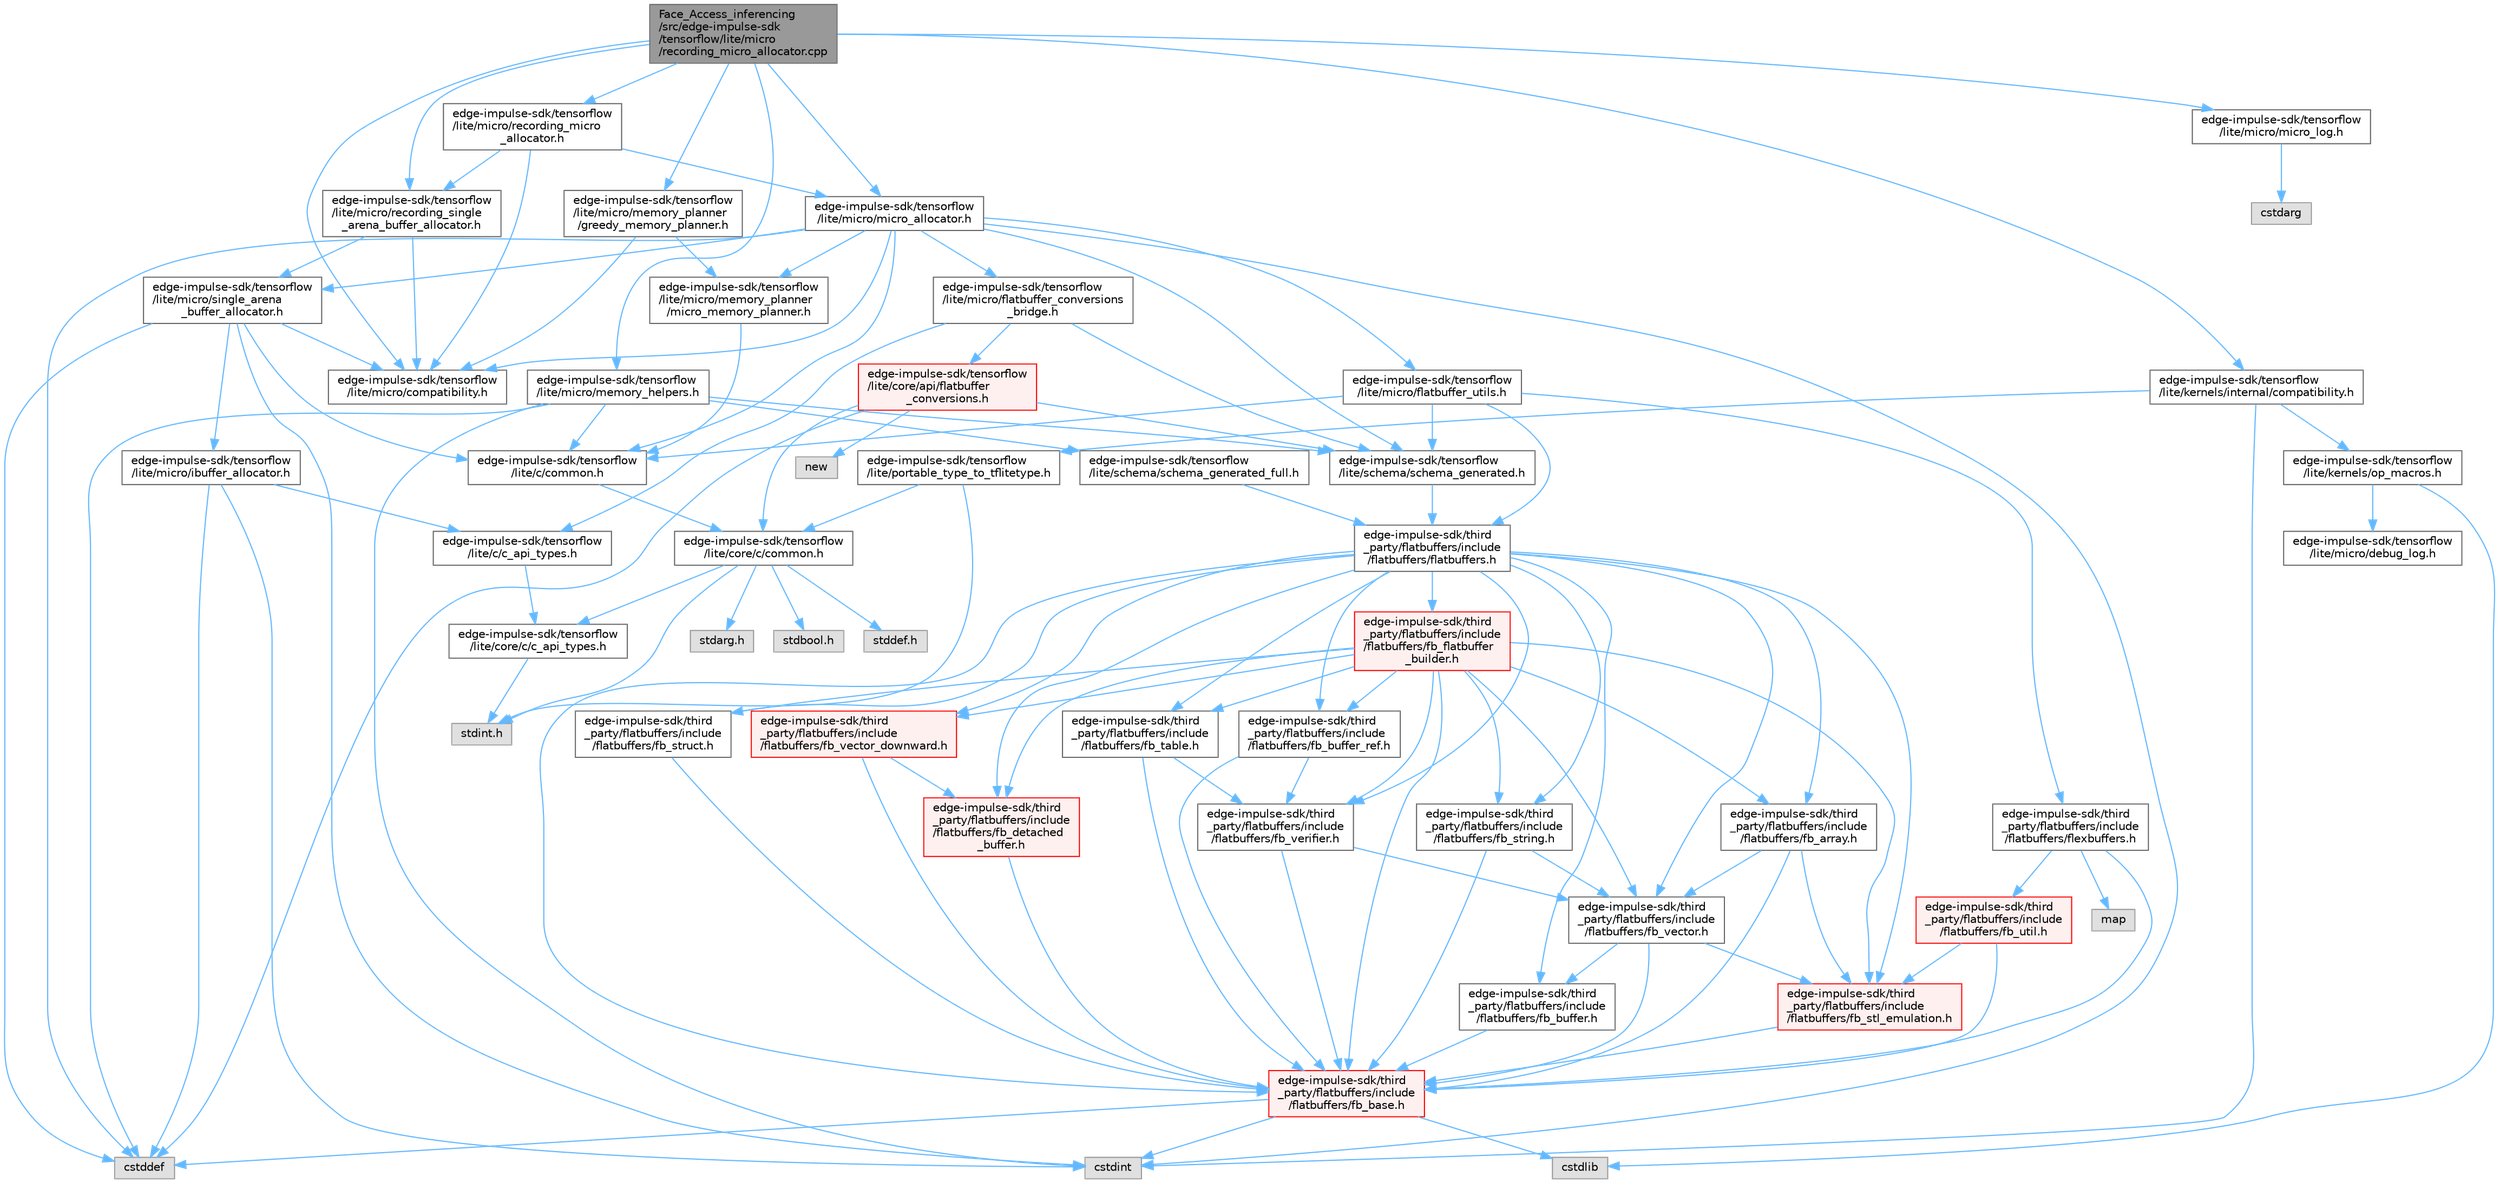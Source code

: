 digraph "Face_Access_inferencing/src/edge-impulse-sdk/tensorflow/lite/micro/recording_micro_allocator.cpp"
{
 // LATEX_PDF_SIZE
  bgcolor="transparent";
  edge [fontname=Helvetica,fontsize=10,labelfontname=Helvetica,labelfontsize=10];
  node [fontname=Helvetica,fontsize=10,shape=box,height=0.2,width=0.4];
  Node1 [id="Node000001",label="Face_Access_inferencing\l/src/edge-impulse-sdk\l/tensorflow/lite/micro\l/recording_micro_allocator.cpp",height=0.2,width=0.4,color="gray40", fillcolor="grey60", style="filled", fontcolor="black",tooltip=" "];
  Node1 -> Node2 [id="edge120_Node000001_Node000002",color="steelblue1",style="solid",tooltip=" "];
  Node2 [id="Node000002",label="edge-impulse-sdk/tensorflow\l/lite/micro/recording_micro\l_allocator.h",height=0.2,width=0.4,color="grey40", fillcolor="white", style="filled",URL="$_face___access__inferencing_2src_2edge-impulse-sdk_2tensorflow_2lite_2micro_2recording__micro__allocator_8h.html",tooltip=" "];
  Node2 -> Node3 [id="edge121_Node000002_Node000003",color="steelblue1",style="solid",tooltip=" "];
  Node3 [id="Node000003",label="edge-impulse-sdk/tensorflow\l/lite/micro/recording_single\l_arena_buffer_allocator.h",height=0.2,width=0.4,color="grey40", fillcolor="white", style="filled",URL="$_face___access__inferencing_2src_2edge-impulse-sdk_2tensorflow_2lite_2micro_2recording__single__arena__buffer__allocator_8h.html",tooltip=" "];
  Node3 -> Node4 [id="edge122_Node000003_Node000004",color="steelblue1",style="solid",tooltip=" "];
  Node4 [id="Node000004",label="edge-impulse-sdk/tensorflow\l/lite/micro/single_arena\l_buffer_allocator.h",height=0.2,width=0.4,color="grey40", fillcolor="white", style="filled",URL="$_face___access__inferencing_2src_2edge-impulse-sdk_2tensorflow_2lite_2micro_2single__arena__buffer__allocator_8h.html",tooltip=" "];
  Node4 -> Node5 [id="edge123_Node000004_Node000005",color="steelblue1",style="solid",tooltip=" "];
  Node5 [id="Node000005",label="cstddef",height=0.2,width=0.4,color="grey60", fillcolor="#E0E0E0", style="filled",tooltip=" "];
  Node4 -> Node6 [id="edge124_Node000004_Node000006",color="steelblue1",style="solid",tooltip=" "];
  Node6 [id="Node000006",label="cstdint",height=0.2,width=0.4,color="grey60", fillcolor="#E0E0E0", style="filled",tooltip=" "];
  Node4 -> Node7 [id="edge125_Node000004_Node000007",color="steelblue1",style="solid",tooltip=" "];
  Node7 [id="Node000007",label="edge-impulse-sdk/tensorflow\l/lite/c/common.h",height=0.2,width=0.4,color="grey40", fillcolor="white", style="filled",URL="$_face___access__inferencing_2src_2edge-impulse-sdk_2tensorflow_2lite_2c_2common_8h.html",tooltip=" "];
  Node7 -> Node8 [id="edge126_Node000007_Node000008",color="steelblue1",style="solid",tooltip=" "];
  Node8 [id="Node000008",label="edge-impulse-sdk/tensorflow\l/lite/core/c/common.h",height=0.2,width=0.4,color="grey40", fillcolor="white", style="filled",URL="$_face___access__inferencing_2src_2edge-impulse-sdk_2tensorflow_2lite_2core_2c_2common_8h.html",tooltip=" "];
  Node8 -> Node9 [id="edge127_Node000008_Node000009",color="steelblue1",style="solid",tooltip=" "];
  Node9 [id="Node000009",label="stdarg.h",height=0.2,width=0.4,color="grey60", fillcolor="#E0E0E0", style="filled",tooltip=" "];
  Node8 -> Node10 [id="edge128_Node000008_Node000010",color="steelblue1",style="solid",tooltip=" "];
  Node10 [id="Node000010",label="stdbool.h",height=0.2,width=0.4,color="grey60", fillcolor="#E0E0E0", style="filled",tooltip=" "];
  Node8 -> Node11 [id="edge129_Node000008_Node000011",color="steelblue1",style="solid",tooltip=" "];
  Node11 [id="Node000011",label="stddef.h",height=0.2,width=0.4,color="grey60", fillcolor="#E0E0E0", style="filled",tooltip=" "];
  Node8 -> Node12 [id="edge130_Node000008_Node000012",color="steelblue1",style="solid",tooltip=" "];
  Node12 [id="Node000012",label="stdint.h",height=0.2,width=0.4,color="grey60", fillcolor="#E0E0E0", style="filled",tooltip=" "];
  Node8 -> Node13 [id="edge131_Node000008_Node000013",color="steelblue1",style="solid",tooltip=" "];
  Node13 [id="Node000013",label="edge-impulse-sdk/tensorflow\l/lite/core/c/c_api_types.h",height=0.2,width=0.4,color="grey40", fillcolor="white", style="filled",URL="$_face___access__inferencing_2src_2edge-impulse-sdk_2tensorflow_2lite_2core_2c_2c__api__types_8h.html",tooltip=" "];
  Node13 -> Node12 [id="edge132_Node000013_Node000012",color="steelblue1",style="solid",tooltip=" "];
  Node4 -> Node14 [id="edge133_Node000004_Node000014",color="steelblue1",style="solid",tooltip=" "];
  Node14 [id="Node000014",label="edge-impulse-sdk/tensorflow\l/lite/micro/ibuffer_allocator.h",height=0.2,width=0.4,color="grey40", fillcolor="white", style="filled",URL="$_face___access__inferencing_2src_2edge-impulse-sdk_2tensorflow_2lite_2micro_2ibuffer__allocator_8h.html",tooltip=" "];
  Node14 -> Node5 [id="edge134_Node000014_Node000005",color="steelblue1",style="solid",tooltip=" "];
  Node14 -> Node6 [id="edge135_Node000014_Node000006",color="steelblue1",style="solid",tooltip=" "];
  Node14 -> Node15 [id="edge136_Node000014_Node000015",color="steelblue1",style="solid",tooltip=" "];
  Node15 [id="Node000015",label="edge-impulse-sdk/tensorflow\l/lite/c/c_api_types.h",height=0.2,width=0.4,color="grey40", fillcolor="white", style="filled",URL="$_face___access__inferencing_2src_2edge-impulse-sdk_2tensorflow_2lite_2c_2c__api__types_8h.html",tooltip=" "];
  Node15 -> Node13 [id="edge137_Node000015_Node000013",color="steelblue1",style="solid",tooltip=" "];
  Node4 -> Node16 [id="edge138_Node000004_Node000016",color="steelblue1",style="solid",tooltip=" "];
  Node16 [id="Node000016",label="edge-impulse-sdk/tensorflow\l/lite/micro/compatibility.h",height=0.2,width=0.4,color="grey40", fillcolor="white", style="filled",URL="$_face___access__inferencing_2src_2edge-impulse-sdk_2tensorflow_2lite_2micro_2compatibility_8h.html",tooltip=" "];
  Node3 -> Node16 [id="edge139_Node000003_Node000016",color="steelblue1",style="solid",tooltip=" "];
  Node2 -> Node16 [id="edge140_Node000002_Node000016",color="steelblue1",style="solid",tooltip=" "];
  Node2 -> Node17 [id="edge141_Node000002_Node000017",color="steelblue1",style="solid",tooltip=" "];
  Node17 [id="Node000017",label="edge-impulse-sdk/tensorflow\l/lite/micro/micro_allocator.h",height=0.2,width=0.4,color="grey40", fillcolor="white", style="filled",URL="$_face___access__inferencing_2src_2edge-impulse-sdk_2tensorflow_2lite_2micro_2micro__allocator_8h.html",tooltip=" "];
  Node17 -> Node5 [id="edge142_Node000017_Node000005",color="steelblue1",style="solid",tooltip=" "];
  Node17 -> Node6 [id="edge143_Node000017_Node000006",color="steelblue1",style="solid",tooltip=" "];
  Node17 -> Node7 [id="edge144_Node000017_Node000007",color="steelblue1",style="solid",tooltip=" "];
  Node17 -> Node4 [id="edge145_Node000017_Node000004",color="steelblue1",style="solid",tooltip=" "];
  Node17 -> Node16 [id="edge146_Node000017_Node000016",color="steelblue1",style="solid",tooltip=" "];
  Node17 -> Node18 [id="edge147_Node000017_Node000018",color="steelblue1",style="solid",tooltip=" "];
  Node18 [id="Node000018",label="edge-impulse-sdk/tensorflow\l/lite/micro/flatbuffer_utils.h",height=0.2,width=0.4,color="grey40", fillcolor="white", style="filled",URL="$_face___access__inferencing_2src_2edge-impulse-sdk_2tensorflow_2lite_2micro_2flatbuffer__utils_8h.html",tooltip=" "];
  Node18 -> Node19 [id="edge148_Node000018_Node000019",color="steelblue1",style="solid",tooltip=" "];
  Node19 [id="Node000019",label="edge-impulse-sdk/third\l_party/flatbuffers/include\l/flatbuffers/flatbuffers.h",height=0.2,width=0.4,color="grey40", fillcolor="white", style="filled",URL="$_face___access__inferencing_2src_2edge-impulse-sdk_2third__party_2flatbuffers_2include_2flatbuffers_2flatbuffers_8h.html",tooltip=" "];
  Node19 -> Node20 [id="edge149_Node000019_Node000020",color="steelblue1",style="solid",tooltip=" "];
  Node20 [id="Node000020",label="edge-impulse-sdk/third\l_party/flatbuffers/include\l/flatbuffers/fb_array.h",height=0.2,width=0.4,color="grey40", fillcolor="white", style="filled",URL="$fb__array_8h.html",tooltip=" "];
  Node20 -> Node21 [id="edge150_Node000020_Node000021",color="steelblue1",style="solid",tooltip=" "];
  Node21 [id="Node000021",label="edge-impulse-sdk/third\l_party/flatbuffers/include\l/flatbuffers/fb_base.h",height=0.2,width=0.4,color="red", fillcolor="#FFF0F0", style="filled",URL="$fb__base_8h.html",tooltip=" "];
  Node21 -> Node6 [id="edge151_Node000021_Node000006",color="steelblue1",style="solid",tooltip=" "];
  Node21 -> Node5 [id="edge152_Node000021_Node000005",color="steelblue1",style="solid",tooltip=" "];
  Node21 -> Node23 [id="edge153_Node000021_Node000023",color="steelblue1",style="solid",tooltip=" "];
  Node23 [id="Node000023",label="cstdlib",height=0.2,width=0.4,color="grey60", fillcolor="#E0E0E0", style="filled",tooltip=" "];
  Node20 -> Node33 [id="edge154_Node000020_Node000033",color="steelblue1",style="solid",tooltip=" "];
  Node33 [id="Node000033",label="edge-impulse-sdk/third\l_party/flatbuffers/include\l/flatbuffers/fb_stl_emulation.h",height=0.2,width=0.4,color="red", fillcolor="#FFF0F0", style="filled",URL="$fb__stl__emulation_8h.html",tooltip=" "];
  Node33 -> Node21 [id="edge155_Node000033_Node000021",color="steelblue1",style="solid",tooltip=" "];
  Node20 -> Node35 [id="edge156_Node000020_Node000035",color="steelblue1",style="solid",tooltip=" "];
  Node35 [id="Node000035",label="edge-impulse-sdk/third\l_party/flatbuffers/include\l/flatbuffers/fb_vector.h",height=0.2,width=0.4,color="grey40", fillcolor="white", style="filled",URL="$fb__vector_8h.html",tooltip=" "];
  Node35 -> Node21 [id="edge157_Node000035_Node000021",color="steelblue1",style="solid",tooltip=" "];
  Node35 -> Node36 [id="edge158_Node000035_Node000036",color="steelblue1",style="solid",tooltip=" "];
  Node36 [id="Node000036",label="edge-impulse-sdk/third\l_party/flatbuffers/include\l/flatbuffers/fb_buffer.h",height=0.2,width=0.4,color="grey40", fillcolor="white", style="filled",URL="$fb__buffer_8h.html",tooltip=" "];
  Node36 -> Node21 [id="edge159_Node000036_Node000021",color="steelblue1",style="solid",tooltip=" "];
  Node35 -> Node33 [id="edge160_Node000035_Node000033",color="steelblue1",style="solid",tooltip=" "];
  Node19 -> Node21 [id="edge161_Node000019_Node000021",color="steelblue1",style="solid",tooltip=" "];
  Node19 -> Node36 [id="edge162_Node000019_Node000036",color="steelblue1",style="solid",tooltip=" "];
  Node19 -> Node37 [id="edge163_Node000019_Node000037",color="steelblue1",style="solid",tooltip=" "];
  Node37 [id="Node000037",label="edge-impulse-sdk/third\l_party/flatbuffers/include\l/flatbuffers/fb_buffer_ref.h",height=0.2,width=0.4,color="grey40", fillcolor="white", style="filled",URL="$fb__buffer__ref_8h.html",tooltip=" "];
  Node37 -> Node21 [id="edge164_Node000037_Node000021",color="steelblue1",style="solid",tooltip=" "];
  Node37 -> Node38 [id="edge165_Node000037_Node000038",color="steelblue1",style="solid",tooltip=" "];
  Node38 [id="Node000038",label="edge-impulse-sdk/third\l_party/flatbuffers/include\l/flatbuffers/fb_verifier.h",height=0.2,width=0.4,color="grey40", fillcolor="white", style="filled",URL="$fb__verifier_8h.html",tooltip=" "];
  Node38 -> Node21 [id="edge166_Node000038_Node000021",color="steelblue1",style="solid",tooltip=" "];
  Node38 -> Node35 [id="edge167_Node000038_Node000035",color="steelblue1",style="solid",tooltip=" "];
  Node19 -> Node39 [id="edge168_Node000019_Node000039",color="steelblue1",style="solid",tooltip=" "];
  Node39 [id="Node000039",label="edge-impulse-sdk/third\l_party/flatbuffers/include\l/flatbuffers/fb_detached\l_buffer.h",height=0.2,width=0.4,color="red", fillcolor="#FFF0F0", style="filled",URL="$fb__detached__buffer_8h.html",tooltip=" "];
  Node39 -> Node21 [id="edge169_Node000039_Node000021",color="steelblue1",style="solid",tooltip=" "];
  Node19 -> Node42 [id="edge170_Node000019_Node000042",color="steelblue1",style="solid",tooltip=" "];
  Node42 [id="Node000042",label="edge-impulse-sdk/third\l_party/flatbuffers/include\l/flatbuffers/fb_flatbuffer\l_builder.h",height=0.2,width=0.4,color="red", fillcolor="#FFF0F0", style="filled",URL="$fb__flatbuffer__builder_8h.html",tooltip=" "];
  Node42 -> Node20 [id="edge171_Node000042_Node000020",color="steelblue1",style="solid",tooltip=" "];
  Node42 -> Node21 [id="edge172_Node000042_Node000021",color="steelblue1",style="solid",tooltip=" "];
  Node42 -> Node37 [id="edge173_Node000042_Node000037",color="steelblue1",style="solid",tooltip=" "];
  Node42 -> Node39 [id="edge174_Node000042_Node000039",color="steelblue1",style="solid",tooltip=" "];
  Node42 -> Node33 [id="edge175_Node000042_Node000033",color="steelblue1",style="solid",tooltip=" "];
  Node42 -> Node45 [id="edge176_Node000042_Node000045",color="steelblue1",style="solid",tooltip=" "];
  Node45 [id="Node000045",label="edge-impulse-sdk/third\l_party/flatbuffers/include\l/flatbuffers/fb_string.h",height=0.2,width=0.4,color="grey40", fillcolor="white", style="filled",URL="$fb__string_8h.html",tooltip=" "];
  Node45 -> Node21 [id="edge177_Node000045_Node000021",color="steelblue1",style="solid",tooltip=" "];
  Node45 -> Node35 [id="edge178_Node000045_Node000035",color="steelblue1",style="solid",tooltip=" "];
  Node42 -> Node46 [id="edge179_Node000042_Node000046",color="steelblue1",style="solid",tooltip=" "];
  Node46 [id="Node000046",label="edge-impulse-sdk/third\l_party/flatbuffers/include\l/flatbuffers/fb_struct.h",height=0.2,width=0.4,color="grey40", fillcolor="white", style="filled",URL="$fb__struct_8h.html",tooltip=" "];
  Node46 -> Node21 [id="edge180_Node000046_Node000021",color="steelblue1",style="solid",tooltip=" "];
  Node42 -> Node47 [id="edge181_Node000042_Node000047",color="steelblue1",style="solid",tooltip=" "];
  Node47 [id="Node000047",label="edge-impulse-sdk/third\l_party/flatbuffers/include\l/flatbuffers/fb_table.h",height=0.2,width=0.4,color="grey40", fillcolor="white", style="filled",URL="$fb__table_8h.html",tooltip=" "];
  Node47 -> Node21 [id="edge182_Node000047_Node000021",color="steelblue1",style="solid",tooltip=" "];
  Node47 -> Node38 [id="edge183_Node000047_Node000038",color="steelblue1",style="solid",tooltip=" "];
  Node42 -> Node35 [id="edge184_Node000042_Node000035",color="steelblue1",style="solid",tooltip=" "];
  Node42 -> Node48 [id="edge185_Node000042_Node000048",color="steelblue1",style="solid",tooltip=" "];
  Node48 [id="Node000048",label="edge-impulse-sdk/third\l_party/flatbuffers/include\l/flatbuffers/fb_vector_downward.h",height=0.2,width=0.4,color="red", fillcolor="#FFF0F0", style="filled",URL="$fb__vector__downward_8h.html",tooltip=" "];
  Node48 -> Node21 [id="edge186_Node000048_Node000021",color="steelblue1",style="solid",tooltip=" "];
  Node48 -> Node39 [id="edge187_Node000048_Node000039",color="steelblue1",style="solid",tooltip=" "];
  Node42 -> Node38 [id="edge188_Node000042_Node000038",color="steelblue1",style="solid",tooltip=" "];
  Node19 -> Node33 [id="edge189_Node000019_Node000033",color="steelblue1",style="solid",tooltip=" "];
  Node19 -> Node45 [id="edge190_Node000019_Node000045",color="steelblue1",style="solid",tooltip=" "];
  Node19 -> Node46 [id="edge191_Node000019_Node000046",color="steelblue1",style="solid",tooltip=" "];
  Node19 -> Node47 [id="edge192_Node000019_Node000047",color="steelblue1",style="solid",tooltip=" "];
  Node19 -> Node35 [id="edge193_Node000019_Node000035",color="steelblue1",style="solid",tooltip=" "];
  Node19 -> Node48 [id="edge194_Node000019_Node000048",color="steelblue1",style="solid",tooltip=" "];
  Node19 -> Node38 [id="edge195_Node000019_Node000038",color="steelblue1",style="solid",tooltip=" "];
  Node18 -> Node49 [id="edge196_Node000018_Node000049",color="steelblue1",style="solid",tooltip=" "];
  Node49 [id="Node000049",label="edge-impulse-sdk/third\l_party/flatbuffers/include\l/flatbuffers/flexbuffers.h",height=0.2,width=0.4,color="grey40", fillcolor="white", style="filled",URL="$_face___access__inferencing_2src_2edge-impulse-sdk_2third__party_2flatbuffers_2include_2flatbuffers_2flexbuffers_8h.html",tooltip=" "];
  Node49 -> Node50 [id="edge197_Node000049_Node000050",color="steelblue1",style="solid",tooltip=" "];
  Node50 [id="Node000050",label="map",height=0.2,width=0.4,color="grey60", fillcolor="#E0E0E0", style="filled",tooltip=" "];
  Node49 -> Node21 [id="edge198_Node000049_Node000021",color="steelblue1",style="solid",tooltip=" "];
  Node49 -> Node51 [id="edge199_Node000049_Node000051",color="steelblue1",style="solid",tooltip=" "];
  Node51 [id="Node000051",label="edge-impulse-sdk/third\l_party/flatbuffers/include\l/flatbuffers/fb_util.h",height=0.2,width=0.4,color="red", fillcolor="#FFF0F0", style="filled",URL="$fb__util_8h.html",tooltip=" "];
  Node51 -> Node21 [id="edge200_Node000051_Node000021",color="steelblue1",style="solid",tooltip=" "];
  Node51 -> Node33 [id="edge201_Node000051_Node000033",color="steelblue1",style="solid",tooltip=" "];
  Node18 -> Node7 [id="edge202_Node000018_Node000007",color="steelblue1",style="solid",tooltip=" "];
  Node18 -> Node56 [id="edge203_Node000018_Node000056",color="steelblue1",style="solid",tooltip=" "];
  Node56 [id="Node000056",label="edge-impulse-sdk/tensorflow\l/lite/schema/schema_generated.h",height=0.2,width=0.4,color="grey40", fillcolor="white", style="filled",URL="$_face___access__inferencing_2src_2edge-impulse-sdk_2tensorflow_2lite_2schema_2schema__generated_8h.html",tooltip=" "];
  Node56 -> Node19 [id="edge204_Node000056_Node000019",color="steelblue1",style="solid",tooltip=" "];
  Node17 -> Node57 [id="edge205_Node000017_Node000057",color="steelblue1",style="solid",tooltip=" "];
  Node57 [id="Node000057",label="edge-impulse-sdk/tensorflow\l/lite/micro/memory_planner\l/micro_memory_planner.h",height=0.2,width=0.4,color="grey40", fillcolor="white", style="filled",URL="$_face___access__inferencing_2src_2edge-impulse-sdk_2tensorflow_2lite_2micro_2memory__planner_2micro__memory__planner_8h.html",tooltip=" "];
  Node57 -> Node7 [id="edge206_Node000057_Node000007",color="steelblue1",style="solid",tooltip=" "];
  Node17 -> Node58 [id="edge207_Node000017_Node000058",color="steelblue1",style="solid",tooltip=" "];
  Node58 [id="Node000058",label="edge-impulse-sdk/tensorflow\l/lite/micro/flatbuffer_conversions\l_bridge.h",height=0.2,width=0.4,color="grey40", fillcolor="white", style="filled",URL="$_face___access__inferencing_2src_2edge-impulse-sdk_2tensorflow_2lite_2micro_2flatbuffer__conversions__bridge_8h.html",tooltip=" "];
  Node58 -> Node15 [id="edge208_Node000058_Node000015",color="steelblue1",style="solid",tooltip=" "];
  Node58 -> Node59 [id="edge209_Node000058_Node000059",color="steelblue1",style="solid",tooltip=" "];
  Node59 [id="Node000059",label="edge-impulse-sdk/tensorflow\l/lite/core/api/flatbuffer\l_conversions.h",height=0.2,width=0.4,color="red", fillcolor="#FFF0F0", style="filled",URL="$_face___access__inferencing_2src_2edge-impulse-sdk_2tensorflow_2lite_2core_2api_2flatbuffer__conversions_8h.html",tooltip=" "];
  Node59 -> Node5 [id="edge210_Node000059_Node000005",color="steelblue1",style="solid",tooltip=" "];
  Node59 -> Node60 [id="edge211_Node000059_Node000060",color="steelblue1",style="solid",tooltip=" "];
  Node60 [id="Node000060",label="new",height=0.2,width=0.4,color="grey60", fillcolor="#E0E0E0", style="filled",tooltip=" "];
  Node59 -> Node8 [id="edge212_Node000059_Node000008",color="steelblue1",style="solid",tooltip=" "];
  Node59 -> Node56 [id="edge213_Node000059_Node000056",color="steelblue1",style="solid",tooltip=" "];
  Node58 -> Node56 [id="edge214_Node000058_Node000056",color="steelblue1",style="solid",tooltip=" "];
  Node17 -> Node56 [id="edge215_Node000017_Node000056",color="steelblue1",style="solid",tooltip=" "];
  Node1 -> Node63 [id="edge216_Node000001_Node000063",color="steelblue1",style="solid",tooltip=" "];
  Node63 [id="Node000063",label="edge-impulse-sdk/tensorflow\l/lite/kernels/internal/compatibility.h",height=0.2,width=0.4,color="grey40", fillcolor="white", style="filled",URL="$_face___access__inferencing_2src_2edge-impulse-sdk_2tensorflow_2lite_2kernels_2internal_2compatibility_8h.html",tooltip=" "];
  Node63 -> Node6 [id="edge217_Node000063_Node000006",color="steelblue1",style="solid",tooltip=" "];
  Node63 -> Node64 [id="edge218_Node000063_Node000064",color="steelblue1",style="solid",tooltip=" "];
  Node64 [id="Node000064",label="edge-impulse-sdk/tensorflow\l/lite/portable_type_to_tflitetype.h",height=0.2,width=0.4,color="grey40", fillcolor="white", style="filled",URL="$_face___access__inferencing_2src_2edge-impulse-sdk_2tensorflow_2lite_2portable__type__to__tflitetype_8h.html",tooltip=" "];
  Node64 -> Node12 [id="edge219_Node000064_Node000012",color="steelblue1",style="solid",tooltip=" "];
  Node64 -> Node8 [id="edge220_Node000064_Node000008",color="steelblue1",style="solid",tooltip=" "];
  Node63 -> Node65 [id="edge221_Node000063_Node000065",color="steelblue1",style="solid",tooltip=" "];
  Node65 [id="Node000065",label="edge-impulse-sdk/tensorflow\l/lite/kernels/op_macros.h",height=0.2,width=0.4,color="grey40", fillcolor="white", style="filled",URL="$_face___access__inferencing_2src_2edge-impulse-sdk_2tensorflow_2lite_2kernels_2op__macros_8h.html",tooltip=" "];
  Node65 -> Node66 [id="edge222_Node000065_Node000066",color="steelblue1",style="solid",tooltip=" "];
  Node66 [id="Node000066",label="edge-impulse-sdk/tensorflow\l/lite/micro/debug_log.h",height=0.2,width=0.4,color="grey40", fillcolor="white", style="filled",URL="$_face___access__inferencing_2src_2edge-impulse-sdk_2tensorflow_2lite_2micro_2debug__log_8h.html",tooltip=" "];
  Node65 -> Node23 [id="edge223_Node000065_Node000023",color="steelblue1",style="solid",tooltip=" "];
  Node1 -> Node3 [id="edge224_Node000001_Node000003",color="steelblue1",style="solid",tooltip=" "];
  Node1 -> Node16 [id="edge225_Node000001_Node000016",color="steelblue1",style="solid",tooltip=" "];
  Node1 -> Node67 [id="edge226_Node000001_Node000067",color="steelblue1",style="solid",tooltip=" "];
  Node67 [id="Node000067",label="edge-impulse-sdk/tensorflow\l/lite/micro/memory_helpers.h",height=0.2,width=0.4,color="grey40", fillcolor="white", style="filled",URL="$_face___access__inferencing_2src_2edge-impulse-sdk_2tensorflow_2lite_2micro_2memory__helpers_8h.html",tooltip=" "];
  Node67 -> Node5 [id="edge227_Node000067_Node000005",color="steelblue1",style="solid",tooltip=" "];
  Node67 -> Node6 [id="edge228_Node000067_Node000006",color="steelblue1",style="solid",tooltip=" "];
  Node67 -> Node7 [id="edge229_Node000067_Node000007",color="steelblue1",style="solid",tooltip=" "];
  Node67 -> Node56 [id="edge230_Node000067_Node000056",color="steelblue1",style="solid",tooltip=" "];
  Node67 -> Node68 [id="edge231_Node000067_Node000068",color="steelblue1",style="solid",tooltip=" "];
  Node68 [id="Node000068",label="edge-impulse-sdk/tensorflow\l/lite/schema/schema_generated_full.h",height=0.2,width=0.4,color="grey40", fillcolor="white", style="filled",URL="$schema__generated__full_8h.html",tooltip=" "];
  Node68 -> Node19 [id="edge232_Node000068_Node000019",color="steelblue1",style="solid",tooltip=" "];
  Node1 -> Node69 [id="edge233_Node000001_Node000069",color="steelblue1",style="solid",tooltip=" "];
  Node69 [id="Node000069",label="edge-impulse-sdk/tensorflow\l/lite/micro/memory_planner\l/greedy_memory_planner.h",height=0.2,width=0.4,color="grey40", fillcolor="white", style="filled",URL="$_face___access__inferencing_2src_2edge-impulse-sdk_2tensorflow_2lite_2micro_2memory__planner_2greedy__memory__planner_8h.html",tooltip=" "];
  Node69 -> Node16 [id="edge234_Node000069_Node000016",color="steelblue1",style="solid",tooltip=" "];
  Node69 -> Node57 [id="edge235_Node000069_Node000057",color="steelblue1",style="solid",tooltip=" "];
  Node1 -> Node17 [id="edge236_Node000001_Node000017",color="steelblue1",style="solid",tooltip=" "];
  Node1 -> Node70 [id="edge237_Node000001_Node000070",color="steelblue1",style="solid",tooltip=" "];
  Node70 [id="Node000070",label="edge-impulse-sdk/tensorflow\l/lite/micro/micro_log.h",height=0.2,width=0.4,color="grey40", fillcolor="white", style="filled",URL="$_face___access__inferencing_2src_2edge-impulse-sdk_2tensorflow_2lite_2micro_2micro__log_8h.html",tooltip=" "];
  Node70 -> Node62 [id="edge238_Node000070_Node000062",color="steelblue1",style="solid",tooltip=" "];
  Node62 [id="Node000062",label="cstdarg",height=0.2,width=0.4,color="grey60", fillcolor="#E0E0E0", style="filled",tooltip=" "];
}
